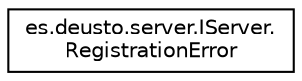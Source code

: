 digraph "Graphical Class Hierarchy"
{
 // LATEX_PDF_SIZE
  edge [fontname="Helvetica",fontsize="10",labelfontname="Helvetica",labelfontsize="10"];
  node [fontname="Helvetica",fontsize="10",shape=record];
  rankdir="LR";
  Node0 [label="es.deusto.server.IServer.\lRegistrationError",height=0.2,width=0.4,color="black", fillcolor="white", style="filled",URL="$enumes_1_1deusto_1_1server_1_1_i_server_1_1_registration_error.html",tooltip=" "];
}
